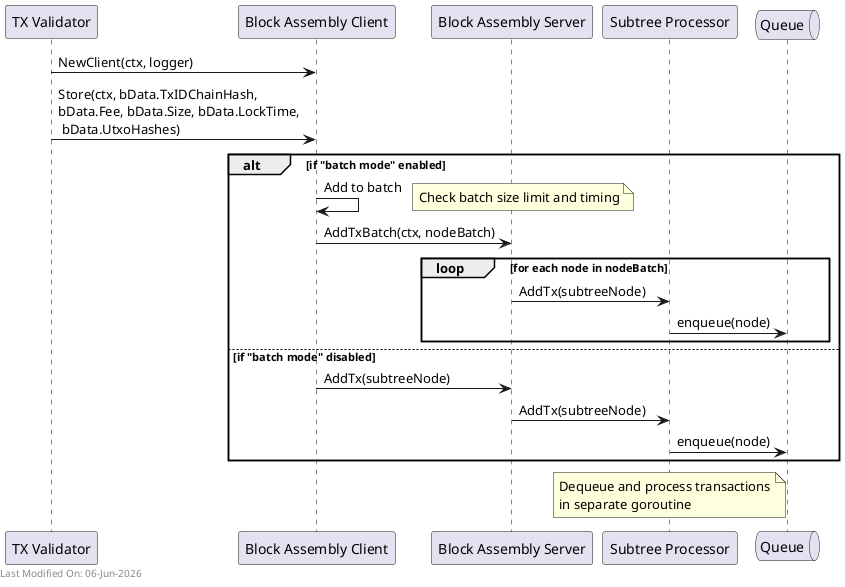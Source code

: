 @startuml
participant "TX Validator" as TXValidator
participant "Block Assembly Client" as BA
participant "Block Assembly Server" as Server
participant "Subtree Processor" as SubtreeProcessor
queue "Queue" as Queue

TXValidator -> BA : NewClient(ctx, logger)

TXValidator -> BA : Store(ctx, bData.TxIDChainHash, \nbData.Fee, bData.Size, bData.LockTime,\n bData.UtxoHashes)

alt if "batch mode" enabled
    BA -> BA : Add to batch
    note right: Check batch size limit and timing
    BA -> Server : AddTxBatch(ctx, nodeBatch)
    loop for each node in nodeBatch
        Server -> SubtreeProcessor : AddTx(subtreeNode)
        SubtreeProcessor -> Queue : enqueue(node)
    end
else if "batch mode" disabled
    BA -> Server : AddTx(subtreeNode)
    Server -> SubtreeProcessor : AddTx(subtreeNode)
    SubtreeProcessor -> Queue : enqueue(node)
end

note over SubtreeProcessor
    Dequeue and process transactions
    in separate goroutine
end note

left footer Last Modified On: %date("dd-MMM-yyyy")

@enduml
